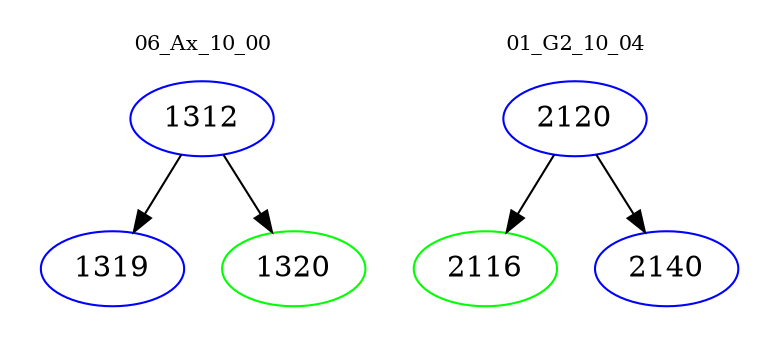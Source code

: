 digraph{
subgraph cluster_0 {
color = white
label = "06_Ax_10_00";
fontsize=10;
T0_1312 [label="1312", color="blue"]
T0_1312 -> T0_1319 [color="black"]
T0_1319 [label="1319", color="blue"]
T0_1312 -> T0_1320 [color="black"]
T0_1320 [label="1320", color="green"]
}
subgraph cluster_1 {
color = white
label = "01_G2_10_04";
fontsize=10;
T1_2120 [label="2120", color="blue"]
T1_2120 -> T1_2116 [color="black"]
T1_2116 [label="2116", color="green"]
T1_2120 -> T1_2140 [color="black"]
T1_2140 [label="2140", color="blue"]
}
}
